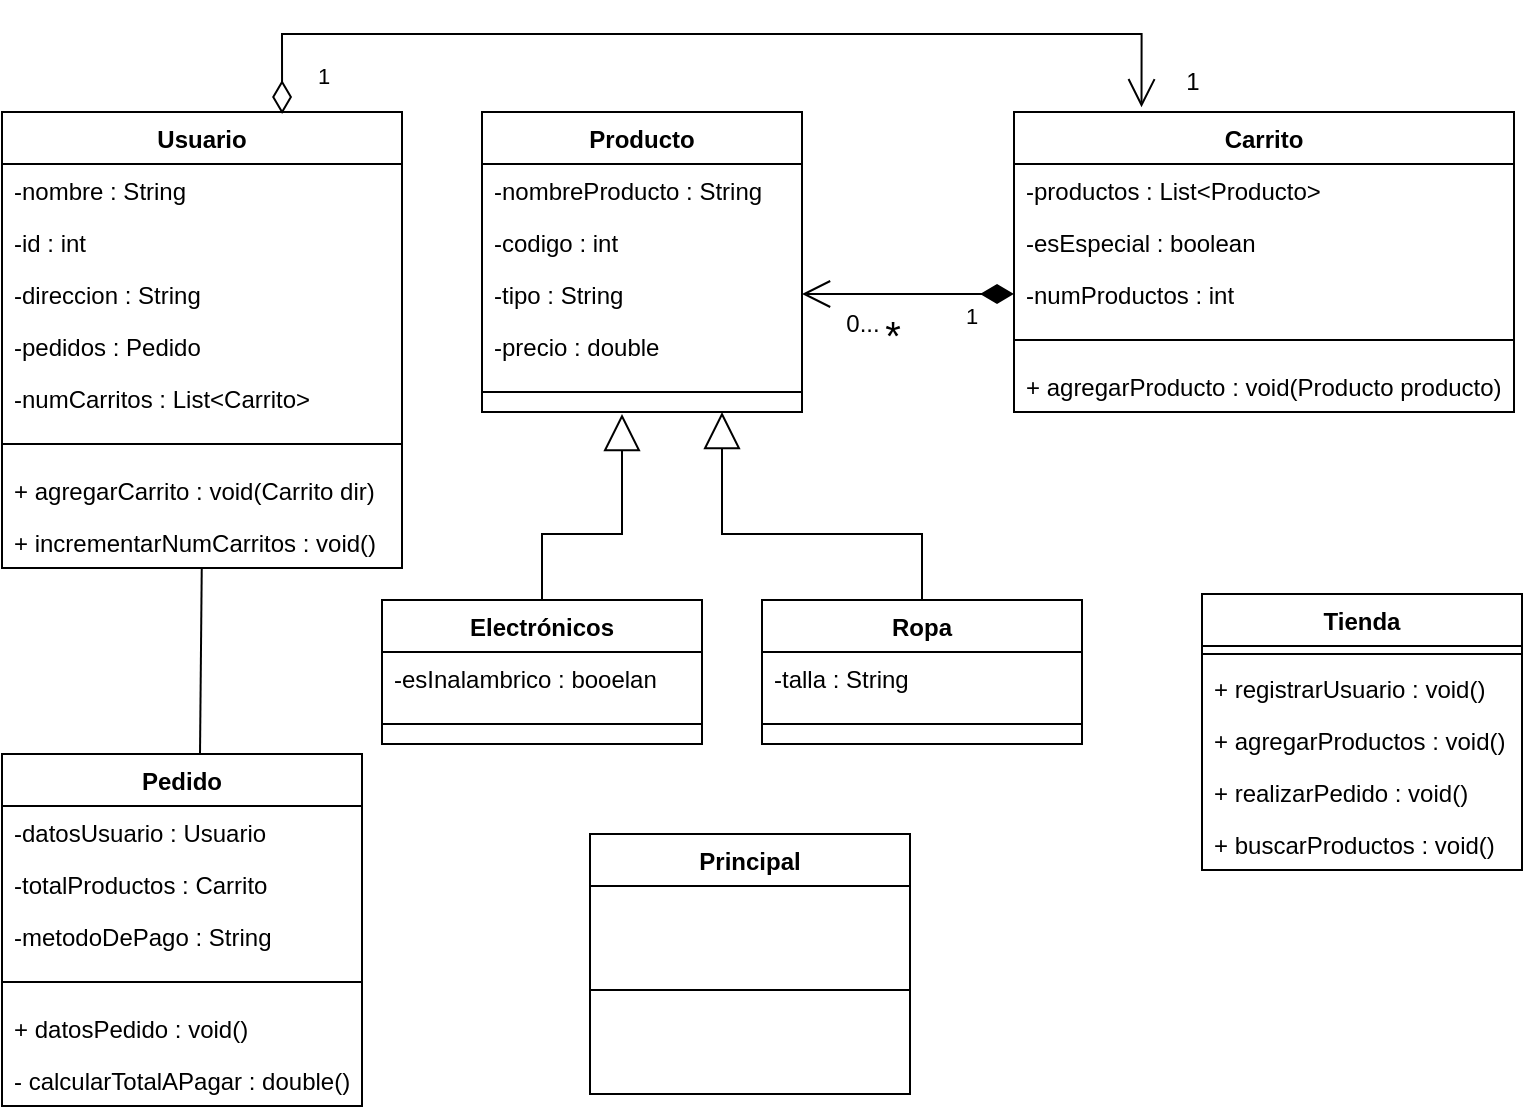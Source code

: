<mxfile version="22.1.0" type="github">
  <diagram id="C5RBs43oDa-KdzZeNtuy" name="Page-1">
    <mxGraphModel dx="971" dy="398" grid="1" gridSize="10" guides="1" tooltips="1" connect="1" arrows="1" fold="1" page="1" pageScale="1" pageWidth="827" pageHeight="1169" math="0" shadow="0">
      <root>
        <mxCell id="WIyWlLk6GJQsqaUBKTNV-0" />
        <mxCell id="WIyWlLk6GJQsqaUBKTNV-1" parent="WIyWlLk6GJQsqaUBKTNV-0" />
        <mxCell id="cQ597G1x-0ITlK1lRD7U-17" value="Usuario" style="swimlane;fontStyle=1;align=center;verticalAlign=top;childLayout=stackLayout;horizontal=1;startSize=26;horizontalStack=0;resizeParent=1;resizeParentMax=0;resizeLast=0;collapsible=1;marginBottom=0;whiteSpace=wrap;html=1;" parent="WIyWlLk6GJQsqaUBKTNV-1" vertex="1">
          <mxGeometry x="40" y="79" width="200" height="228" as="geometry" />
        </mxCell>
        <mxCell id="cQ597G1x-0ITlK1lRD7U-18" value="-nombre : String" style="text;strokeColor=none;fillColor=none;align=left;verticalAlign=top;spacingLeft=4;spacingRight=4;overflow=hidden;rotatable=0;points=[[0,0.5],[1,0.5]];portConstraint=eastwest;whiteSpace=wrap;html=1;" parent="cQ597G1x-0ITlK1lRD7U-17" vertex="1">
          <mxGeometry y="26" width="200" height="26" as="geometry" />
        </mxCell>
        <mxCell id="cQ597G1x-0ITlK1lRD7U-21" value="-id : int" style="text;strokeColor=none;fillColor=none;align=left;verticalAlign=top;spacingLeft=4;spacingRight=4;overflow=hidden;rotatable=0;points=[[0,0.5],[1,0.5]];portConstraint=eastwest;whiteSpace=wrap;html=1;" parent="cQ597G1x-0ITlK1lRD7U-17" vertex="1">
          <mxGeometry y="52" width="200" height="26" as="geometry" />
        </mxCell>
        <mxCell id="cQ597G1x-0ITlK1lRD7U-23" value="-direccion : String" style="text;strokeColor=none;fillColor=none;align=left;verticalAlign=top;spacingLeft=4;spacingRight=4;overflow=hidden;rotatable=0;points=[[0,0.5],[1,0.5]];portConstraint=eastwest;whiteSpace=wrap;html=1;" parent="cQ597G1x-0ITlK1lRD7U-17" vertex="1">
          <mxGeometry y="78" width="200" height="26" as="geometry" />
        </mxCell>
        <mxCell id="cQ597G1x-0ITlK1lRD7U-22" value="-pedidos : Pedido" style="text;strokeColor=none;fillColor=none;align=left;verticalAlign=top;spacingLeft=4;spacingRight=4;overflow=hidden;rotatable=0;points=[[0,0.5],[1,0.5]];portConstraint=eastwest;whiteSpace=wrap;html=1;" parent="cQ597G1x-0ITlK1lRD7U-17" vertex="1">
          <mxGeometry y="104" width="200" height="26" as="geometry" />
        </mxCell>
        <mxCell id="xojw6BCP3TODccmILjoh-1" value="-numCarritos : List&amp;lt;Carrito&amp;gt;" style="text;strokeColor=none;fillColor=none;align=left;verticalAlign=top;spacingLeft=4;spacingRight=4;overflow=hidden;rotatable=0;points=[[0,0.5],[1,0.5]];portConstraint=eastwest;whiteSpace=wrap;html=1;" vertex="1" parent="cQ597G1x-0ITlK1lRD7U-17">
          <mxGeometry y="130" width="200" height="26" as="geometry" />
        </mxCell>
        <mxCell id="cQ597G1x-0ITlK1lRD7U-19" value="" style="line;strokeWidth=1;fillColor=none;align=left;verticalAlign=middle;spacingTop=-1;spacingLeft=3;spacingRight=3;rotatable=0;labelPosition=right;points=[];portConstraint=eastwest;strokeColor=inherit;" parent="cQ597G1x-0ITlK1lRD7U-17" vertex="1">
          <mxGeometry y="156" width="200" height="20" as="geometry" />
        </mxCell>
        <mxCell id="xojw6BCP3TODccmILjoh-3" value="+ agregarCarrito : void(Carrito dir)" style="text;strokeColor=none;fillColor=none;align=left;verticalAlign=top;spacingLeft=4;spacingRight=4;overflow=hidden;rotatable=0;points=[[0,0.5],[1,0.5]];portConstraint=eastwest;whiteSpace=wrap;html=1;" vertex="1" parent="cQ597G1x-0ITlK1lRD7U-17">
          <mxGeometry y="176" width="200" height="26" as="geometry" />
        </mxCell>
        <mxCell id="xojw6BCP3TODccmILjoh-4" value="+ incrementarNumCarritos : void()" style="text;strokeColor=none;fillColor=none;align=left;verticalAlign=top;spacingLeft=4;spacingRight=4;overflow=hidden;rotatable=0;points=[[0,0.5],[1,0.5]];portConstraint=eastwest;whiteSpace=wrap;html=1;" vertex="1" parent="cQ597G1x-0ITlK1lRD7U-17">
          <mxGeometry y="202" width="200" height="26" as="geometry" />
        </mxCell>
        <mxCell id="cQ597G1x-0ITlK1lRD7U-24" value="Producto" style="swimlane;fontStyle=1;align=center;verticalAlign=top;childLayout=stackLayout;horizontal=1;startSize=26;horizontalStack=0;resizeParent=1;resizeParentMax=0;resizeLast=0;collapsible=1;marginBottom=0;whiteSpace=wrap;html=1;" parent="WIyWlLk6GJQsqaUBKTNV-1" vertex="1">
          <mxGeometry x="280" y="79" width="160" height="150" as="geometry" />
        </mxCell>
        <mxCell id="cQ597G1x-0ITlK1lRD7U-25" value="-nombreProducto : String" style="text;strokeColor=none;fillColor=none;align=left;verticalAlign=top;spacingLeft=4;spacingRight=4;overflow=hidden;rotatable=0;points=[[0,0.5],[1,0.5]];portConstraint=eastwest;whiteSpace=wrap;html=1;" parent="cQ597G1x-0ITlK1lRD7U-24" vertex="1">
          <mxGeometry y="26" width="160" height="26" as="geometry" />
        </mxCell>
        <mxCell id="cQ597G1x-0ITlK1lRD7U-26" value="-codigo : int" style="text;strokeColor=none;fillColor=none;align=left;verticalAlign=top;spacingLeft=4;spacingRight=4;overflow=hidden;rotatable=0;points=[[0,0.5],[1,0.5]];portConstraint=eastwest;whiteSpace=wrap;html=1;" parent="cQ597G1x-0ITlK1lRD7U-24" vertex="1">
          <mxGeometry y="52" width="160" height="26" as="geometry" />
        </mxCell>
        <mxCell id="cQ597G1x-0ITlK1lRD7U-42" value="-tipo : String" style="text;strokeColor=none;fillColor=none;align=left;verticalAlign=top;spacingLeft=4;spacingRight=4;overflow=hidden;rotatable=0;points=[[0,0.5],[1,0.5]];portConstraint=eastwest;whiteSpace=wrap;html=1;" parent="cQ597G1x-0ITlK1lRD7U-24" vertex="1">
          <mxGeometry y="78" width="160" height="26" as="geometry" />
        </mxCell>
        <mxCell id="cQ597G1x-0ITlK1lRD7U-27" value="-precio : double" style="text;strokeColor=none;fillColor=none;align=left;verticalAlign=top;spacingLeft=4;spacingRight=4;overflow=hidden;rotatable=0;points=[[0,0.5],[1,0.5]];portConstraint=eastwest;whiteSpace=wrap;html=1;" parent="cQ597G1x-0ITlK1lRD7U-24" vertex="1">
          <mxGeometry y="104" width="160" height="26" as="geometry" />
        </mxCell>
        <mxCell id="cQ597G1x-0ITlK1lRD7U-29" value="" style="line;strokeWidth=1;fillColor=none;align=left;verticalAlign=middle;spacingTop=-1;spacingLeft=3;spacingRight=3;rotatable=0;labelPosition=right;points=[];portConstraint=eastwest;strokeColor=inherit;" parent="cQ597G1x-0ITlK1lRD7U-24" vertex="1">
          <mxGeometry y="130" width="160" height="20" as="geometry" />
        </mxCell>
        <mxCell id="cQ597G1x-0ITlK1lRD7U-30" value="Carrito" style="swimlane;fontStyle=1;align=center;verticalAlign=top;childLayout=stackLayout;horizontal=1;startSize=26;horizontalStack=0;resizeParent=1;resizeParentMax=0;resizeLast=0;collapsible=1;marginBottom=0;whiteSpace=wrap;html=1;" parent="WIyWlLk6GJQsqaUBKTNV-1" vertex="1">
          <mxGeometry x="546" y="79" width="250" height="150" as="geometry" />
        </mxCell>
        <mxCell id="cQ597G1x-0ITlK1lRD7U-31" value="-productos : List&amp;lt;Producto&amp;gt;" style="text;strokeColor=none;fillColor=none;align=left;verticalAlign=top;spacingLeft=4;spacingRight=4;overflow=hidden;rotatable=0;points=[[0,0.5],[1,0.5]];portConstraint=eastwest;whiteSpace=wrap;html=1;" parent="cQ597G1x-0ITlK1lRD7U-30" vertex="1">
          <mxGeometry y="26" width="250" height="26" as="geometry" />
        </mxCell>
        <mxCell id="cQ597G1x-0ITlK1lRD7U-32" value="-esEspecial : boolean" style="text;strokeColor=none;fillColor=none;align=left;verticalAlign=top;spacingLeft=4;spacingRight=4;overflow=hidden;rotatable=0;points=[[0,0.5],[1,0.5]];portConstraint=eastwest;whiteSpace=wrap;html=1;" parent="cQ597G1x-0ITlK1lRD7U-30" vertex="1">
          <mxGeometry y="52" width="250" height="26" as="geometry" />
        </mxCell>
        <mxCell id="cQ597G1x-0ITlK1lRD7U-33" value="-numProductos : int" style="text;strokeColor=none;fillColor=none;align=left;verticalAlign=top;spacingLeft=4;spacingRight=4;overflow=hidden;rotatable=0;points=[[0,0.5],[1,0.5]];portConstraint=eastwest;whiteSpace=wrap;html=1;" parent="cQ597G1x-0ITlK1lRD7U-30" vertex="1">
          <mxGeometry y="78" width="250" height="26" as="geometry" />
        </mxCell>
        <mxCell id="cQ597G1x-0ITlK1lRD7U-35" value="" style="line;strokeWidth=1;fillColor=none;align=left;verticalAlign=middle;spacingTop=-1;spacingLeft=3;spacingRight=3;rotatable=0;labelPosition=right;points=[];portConstraint=eastwest;strokeColor=inherit;" parent="cQ597G1x-0ITlK1lRD7U-30" vertex="1">
          <mxGeometry y="104" width="250" height="20" as="geometry" />
        </mxCell>
        <mxCell id="xojw6BCP3TODccmILjoh-5" value="+ agregarProducto : void(Producto producto)" style="text;strokeColor=none;fillColor=none;align=left;verticalAlign=top;spacingLeft=4;spacingRight=4;overflow=hidden;rotatable=0;points=[[0,0.5],[1,0.5]];portConstraint=eastwest;whiteSpace=wrap;html=1;" vertex="1" parent="cQ597G1x-0ITlK1lRD7U-30">
          <mxGeometry y="124" width="250" height="26" as="geometry" />
        </mxCell>
        <mxCell id="cQ597G1x-0ITlK1lRD7U-36" value="Pedido" style="swimlane;fontStyle=1;align=center;verticalAlign=top;childLayout=stackLayout;horizontal=1;startSize=26;horizontalStack=0;resizeParent=1;resizeParentMax=0;resizeLast=0;collapsible=1;marginBottom=0;whiteSpace=wrap;html=1;" parent="WIyWlLk6GJQsqaUBKTNV-1" vertex="1">
          <mxGeometry x="40" y="400" width="180" height="176" as="geometry" />
        </mxCell>
        <mxCell id="cQ597G1x-0ITlK1lRD7U-37" value="-datosUsuario : Usuario" style="text;strokeColor=none;fillColor=none;align=left;verticalAlign=top;spacingLeft=4;spacingRight=4;overflow=hidden;rotatable=0;points=[[0,0.5],[1,0.5]];portConstraint=eastwest;whiteSpace=wrap;html=1;" parent="cQ597G1x-0ITlK1lRD7U-36" vertex="1">
          <mxGeometry y="26" width="180" height="26" as="geometry" />
        </mxCell>
        <mxCell id="cQ597G1x-0ITlK1lRD7U-38" value="-totalProductos : Carrito" style="text;strokeColor=none;fillColor=none;align=left;verticalAlign=top;spacingLeft=4;spacingRight=4;overflow=hidden;rotatable=0;points=[[0,0.5],[1,0.5]];portConstraint=eastwest;whiteSpace=wrap;html=1;" parent="cQ597G1x-0ITlK1lRD7U-36" vertex="1">
          <mxGeometry y="52" width="180" height="26" as="geometry" />
        </mxCell>
        <mxCell id="cQ597G1x-0ITlK1lRD7U-43" value="-metodoDePago : String" style="text;strokeColor=none;fillColor=none;align=left;verticalAlign=top;spacingLeft=4;spacingRight=4;overflow=hidden;rotatable=0;points=[[0,0.5],[1,0.5]];portConstraint=eastwest;whiteSpace=wrap;html=1;" parent="cQ597G1x-0ITlK1lRD7U-36" vertex="1">
          <mxGeometry y="78" width="180" height="26" as="geometry" />
        </mxCell>
        <mxCell id="cQ597G1x-0ITlK1lRD7U-41" value="" style="line;strokeWidth=1;fillColor=none;align=left;verticalAlign=middle;spacingTop=-1;spacingLeft=3;spacingRight=3;rotatable=0;labelPosition=right;points=[];portConstraint=eastwest;strokeColor=inherit;" parent="cQ597G1x-0ITlK1lRD7U-36" vertex="1">
          <mxGeometry y="104" width="180" height="20" as="geometry" />
        </mxCell>
        <mxCell id="xojw6BCP3TODccmILjoh-6" value="+ datosPedido : void()" style="text;strokeColor=none;fillColor=none;align=left;verticalAlign=top;spacingLeft=4;spacingRight=4;overflow=hidden;rotatable=0;points=[[0,0.5],[1,0.5]];portConstraint=eastwest;whiteSpace=wrap;html=1;" vertex="1" parent="cQ597G1x-0ITlK1lRD7U-36">
          <mxGeometry y="124" width="180" height="26" as="geometry" />
        </mxCell>
        <mxCell id="xojw6BCP3TODccmILjoh-7" value="- calcularTotalAPagar : double()" style="text;strokeColor=none;fillColor=none;align=left;verticalAlign=top;spacingLeft=4;spacingRight=4;overflow=hidden;rotatable=0;points=[[0,0.5],[1,0.5]];portConstraint=eastwest;whiteSpace=wrap;html=1;" vertex="1" parent="cQ597G1x-0ITlK1lRD7U-36">
          <mxGeometry y="150" width="180" height="26" as="geometry" />
        </mxCell>
        <mxCell id="cQ597G1x-0ITlK1lRD7U-44" value="Tienda" style="swimlane;fontStyle=1;align=center;verticalAlign=top;childLayout=stackLayout;horizontal=1;startSize=26;horizontalStack=0;resizeParent=1;resizeParentMax=0;resizeLast=0;collapsible=1;marginBottom=0;whiteSpace=wrap;html=1;" parent="WIyWlLk6GJQsqaUBKTNV-1" vertex="1">
          <mxGeometry x="640" y="320" width="160" height="138" as="geometry" />
        </mxCell>
        <mxCell id="cQ597G1x-0ITlK1lRD7U-46" value="" style="line;strokeWidth=1;fillColor=none;align=left;verticalAlign=middle;spacingTop=-1;spacingLeft=3;spacingRight=3;rotatable=0;labelPosition=right;points=[];portConstraint=eastwest;strokeColor=inherit;" parent="cQ597G1x-0ITlK1lRD7U-44" vertex="1">
          <mxGeometry y="26" width="160" height="8" as="geometry" />
        </mxCell>
        <mxCell id="cQ597G1x-0ITlK1lRD7U-47" value="+ registrarUsuario : void()" style="text;strokeColor=none;fillColor=none;align=left;verticalAlign=top;spacingLeft=4;spacingRight=4;overflow=hidden;rotatable=0;points=[[0,0.5],[1,0.5]];portConstraint=eastwest;whiteSpace=wrap;html=1;" parent="cQ597G1x-0ITlK1lRD7U-44" vertex="1">
          <mxGeometry y="34" width="160" height="26" as="geometry" />
        </mxCell>
        <mxCell id="w27cy1ghTPQKO1lSpvCW-1" value="+ agregarProductos : void()" style="text;strokeColor=none;fillColor=none;align=left;verticalAlign=top;spacingLeft=4;spacingRight=4;overflow=hidden;rotatable=0;points=[[0,0.5],[1,0.5]];portConstraint=eastwest;whiteSpace=wrap;html=1;" parent="cQ597G1x-0ITlK1lRD7U-44" vertex="1">
          <mxGeometry y="60" width="160" height="26" as="geometry" />
        </mxCell>
        <mxCell id="w27cy1ghTPQKO1lSpvCW-2" value="+ realizarPedido : void()" style="text;strokeColor=none;fillColor=none;align=left;verticalAlign=top;spacingLeft=4;spacingRight=4;overflow=hidden;rotatable=0;points=[[0,0.5],[1,0.5]];portConstraint=eastwest;whiteSpace=wrap;html=1;" parent="cQ597G1x-0ITlK1lRD7U-44" vertex="1">
          <mxGeometry y="86" width="160" height="26" as="geometry" />
        </mxCell>
        <mxCell id="w27cy1ghTPQKO1lSpvCW-0" value="+ buscarProductos : void()" style="text;strokeColor=none;fillColor=none;align=left;verticalAlign=top;spacingLeft=4;spacingRight=4;overflow=hidden;rotatable=0;points=[[0,0.5],[1,0.5]];portConstraint=eastwest;whiteSpace=wrap;html=1;" parent="cQ597G1x-0ITlK1lRD7U-44" vertex="1">
          <mxGeometry y="112" width="160" height="26" as="geometry" />
        </mxCell>
        <mxCell id="w27cy1ghTPQKO1lSpvCW-3" value="" style="endArrow=none;html=1;rounded=0;exitX=0.55;exitY=0;exitDx=0;exitDy=0;exitPerimeter=0;" parent="WIyWlLk6GJQsqaUBKTNV-1" source="cQ597G1x-0ITlK1lRD7U-36" edge="1" target="xojw6BCP3TODccmILjoh-4">
          <mxGeometry width="50" height="50" relative="1" as="geometry">
            <mxPoint x="206" y="380" as="sourcePoint" />
            <mxPoint x="206" y="310" as="targetPoint" />
            <Array as="points" />
          </mxGeometry>
        </mxCell>
        <mxCell id="w27cy1ghTPQKO1lSpvCW-5" value="1" style="endArrow=open;html=1;endSize=12;startArrow=diamondThin;startSize=14;startFill=1;edgeStyle=orthogonalEdgeStyle;align=left;verticalAlign=bottom;rounded=0;entryX=1;entryY=0.5;entryDx=0;entryDy=0;exitX=0;exitY=0.5;exitDx=0;exitDy=0;" parent="WIyWlLk6GJQsqaUBKTNV-1" target="cQ597G1x-0ITlK1lRD7U-42" edge="1" source="cQ597G1x-0ITlK1lRD7U-33">
          <mxGeometry x="-0.509" y="20" relative="1" as="geometry">
            <mxPoint x="520" y="170" as="sourcePoint" />
            <mxPoint x="270" y="330" as="targetPoint" />
            <mxPoint as="offset" />
          </mxGeometry>
        </mxCell>
        <mxCell id="w27cy1ghTPQKO1lSpvCW-7" value="&lt;font style=&quot;font-size: 20px;&quot;&gt;*&lt;/font&gt;" style="text;html=1;align=center;verticalAlign=middle;resizable=0;points=[];autosize=1;strokeColor=none;fillColor=none;" parent="WIyWlLk6GJQsqaUBKTNV-1" vertex="1">
          <mxGeometry x="470" y="170" width="30" height="40" as="geometry" />
        </mxCell>
        <mxCell id="w27cy1ghTPQKO1lSpvCW-8" value="1" style="endArrow=open;html=1;endSize=12;startArrow=diamondThin;startSize=14;startFill=0;edgeStyle=orthogonalEdgeStyle;align=left;verticalAlign=bottom;rounded=0;entryX=0.442;entryY=-0.027;entryDx=0;entryDy=0;entryPerimeter=0;" parent="WIyWlLk6GJQsqaUBKTNV-1" edge="1">
          <mxGeometry x="-0.96" y="-16" relative="1" as="geometry">
            <mxPoint x="180.04" y="80" as="sourcePoint" />
            <mxPoint x="609.76" y="76.652" as="targetPoint" />
            <Array as="points">
              <mxPoint x="180.04" y="40" />
              <mxPoint x="610.04" y="40" />
            </Array>
            <mxPoint as="offset" />
          </mxGeometry>
        </mxCell>
        <mxCell id="w27cy1ghTPQKO1lSpvCW-9" value="1" style="text;html=1;align=center;verticalAlign=middle;resizable=0;points=[];autosize=1;strokeColor=none;fillColor=none;" parent="WIyWlLk6GJQsqaUBKTNV-1" vertex="1">
          <mxGeometry x="620" y="49" width="30" height="30" as="geometry" />
        </mxCell>
        <mxCell id="w27cy1ghTPQKO1lSpvCW-15" value="Electrónicos" style="swimlane;fontStyle=1;align=center;verticalAlign=top;childLayout=stackLayout;horizontal=1;startSize=26;horizontalStack=0;resizeParent=1;resizeParentMax=0;resizeLast=0;collapsible=1;marginBottom=0;whiteSpace=wrap;html=1;" parent="WIyWlLk6GJQsqaUBKTNV-1" vertex="1">
          <mxGeometry x="230" y="323" width="160" height="72" as="geometry" />
        </mxCell>
        <mxCell id="w27cy1ghTPQKO1lSpvCW-16" value="-esInalambrico : booelan" style="text;strokeColor=none;fillColor=none;align=left;verticalAlign=top;spacingLeft=4;spacingRight=4;overflow=hidden;rotatable=0;points=[[0,0.5],[1,0.5]];portConstraint=eastwest;whiteSpace=wrap;html=1;" parent="w27cy1ghTPQKO1lSpvCW-15" vertex="1">
          <mxGeometry y="26" width="160" height="26" as="geometry" />
        </mxCell>
        <mxCell id="w27cy1ghTPQKO1lSpvCW-19" value="" style="line;strokeWidth=1;fillColor=none;align=left;verticalAlign=middle;spacingTop=-1;spacingLeft=3;spacingRight=3;rotatable=0;labelPosition=right;points=[];portConstraint=eastwest;strokeColor=inherit;" parent="w27cy1ghTPQKO1lSpvCW-15" vertex="1">
          <mxGeometry y="52" width="160" height="20" as="geometry" />
        </mxCell>
        <mxCell id="w27cy1ghTPQKO1lSpvCW-20" value="Ropa" style="swimlane;fontStyle=1;align=center;verticalAlign=top;childLayout=stackLayout;horizontal=1;startSize=26;horizontalStack=0;resizeParent=1;resizeParentMax=0;resizeLast=0;collapsible=1;marginBottom=0;whiteSpace=wrap;html=1;" parent="WIyWlLk6GJQsqaUBKTNV-1" vertex="1">
          <mxGeometry x="420" y="323" width="160" height="72" as="geometry" />
        </mxCell>
        <mxCell id="w27cy1ghTPQKO1lSpvCW-21" value="-talla : String" style="text;strokeColor=none;fillColor=none;align=left;verticalAlign=top;spacingLeft=4;spacingRight=4;overflow=hidden;rotatable=0;points=[[0,0.5],[1,0.5]];portConstraint=eastwest;whiteSpace=wrap;html=1;" parent="w27cy1ghTPQKO1lSpvCW-20" vertex="1">
          <mxGeometry y="26" width="160" height="26" as="geometry" />
        </mxCell>
        <mxCell id="w27cy1ghTPQKO1lSpvCW-24" value="" style="line;strokeWidth=1;fillColor=none;align=left;verticalAlign=middle;spacingTop=-1;spacingLeft=3;spacingRight=3;rotatable=0;labelPosition=right;points=[];portConstraint=eastwest;strokeColor=inherit;" parent="w27cy1ghTPQKO1lSpvCW-20" vertex="1">
          <mxGeometry y="52" width="160" height="20" as="geometry" />
        </mxCell>
        <mxCell id="w27cy1ghTPQKO1lSpvCW-25" value="" style="endArrow=block;endSize=16;endFill=0;html=1;rounded=0;exitX=0.5;exitY=0;exitDx=0;exitDy=0;" parent="WIyWlLk6GJQsqaUBKTNV-1" source="w27cy1ghTPQKO1lSpvCW-15" edge="1">
          <mxGeometry width="160" relative="1" as="geometry">
            <mxPoint x="350" y="300" as="sourcePoint" />
            <mxPoint x="350" y="230" as="targetPoint" />
            <Array as="points">
              <mxPoint x="310" y="290" />
              <mxPoint x="350" y="290" />
            </Array>
          </mxGeometry>
        </mxCell>
        <mxCell id="w27cy1ghTPQKO1lSpvCW-26" value="" style="endArrow=block;endSize=16;endFill=0;html=1;rounded=0;exitX=0.5;exitY=0;exitDx=0;exitDy=0;entryX=0.75;entryY=1;entryDx=0;entryDy=0;" parent="WIyWlLk6GJQsqaUBKTNV-1" source="w27cy1ghTPQKO1lSpvCW-20" edge="1" target="cQ597G1x-0ITlK1lRD7U-24">
          <mxGeometry width="160" relative="1" as="geometry">
            <mxPoint x="320" y="333" as="sourcePoint" />
            <mxPoint x="440" y="250" as="targetPoint" />
            <Array as="points">
              <mxPoint x="500" y="290" />
              <mxPoint x="400" y="290" />
            </Array>
          </mxGeometry>
        </mxCell>
        <mxCell id="xojw6BCP3TODccmILjoh-8" value="0..." style="text;html=1;align=center;verticalAlign=middle;resizable=0;points=[];autosize=1;strokeColor=none;fillColor=none;" vertex="1" parent="WIyWlLk6GJQsqaUBKTNV-1">
          <mxGeometry x="450" y="170" width="40" height="30" as="geometry" />
        </mxCell>
        <mxCell id="xojw6BCP3TODccmILjoh-9" value="Principal" style="swimlane;fontStyle=1;align=center;verticalAlign=top;childLayout=stackLayout;horizontal=1;startSize=26;horizontalStack=0;resizeParent=1;resizeParentMax=0;resizeLast=0;collapsible=1;marginBottom=0;whiteSpace=wrap;html=1;" vertex="1" parent="WIyWlLk6GJQsqaUBKTNV-1">
          <mxGeometry x="334" y="440" width="160" height="130" as="geometry" />
        </mxCell>
        <mxCell id="xojw6BCP3TODccmILjoh-11" value="" style="line;strokeWidth=1;fillColor=none;align=left;verticalAlign=middle;spacingTop=-1;spacingLeft=3;spacingRight=3;rotatable=0;labelPosition=right;points=[];portConstraint=eastwest;strokeColor=inherit;" vertex="1" parent="xojw6BCP3TODccmILjoh-9">
          <mxGeometry y="26" width="160" height="104" as="geometry" />
        </mxCell>
      </root>
    </mxGraphModel>
  </diagram>
</mxfile>

